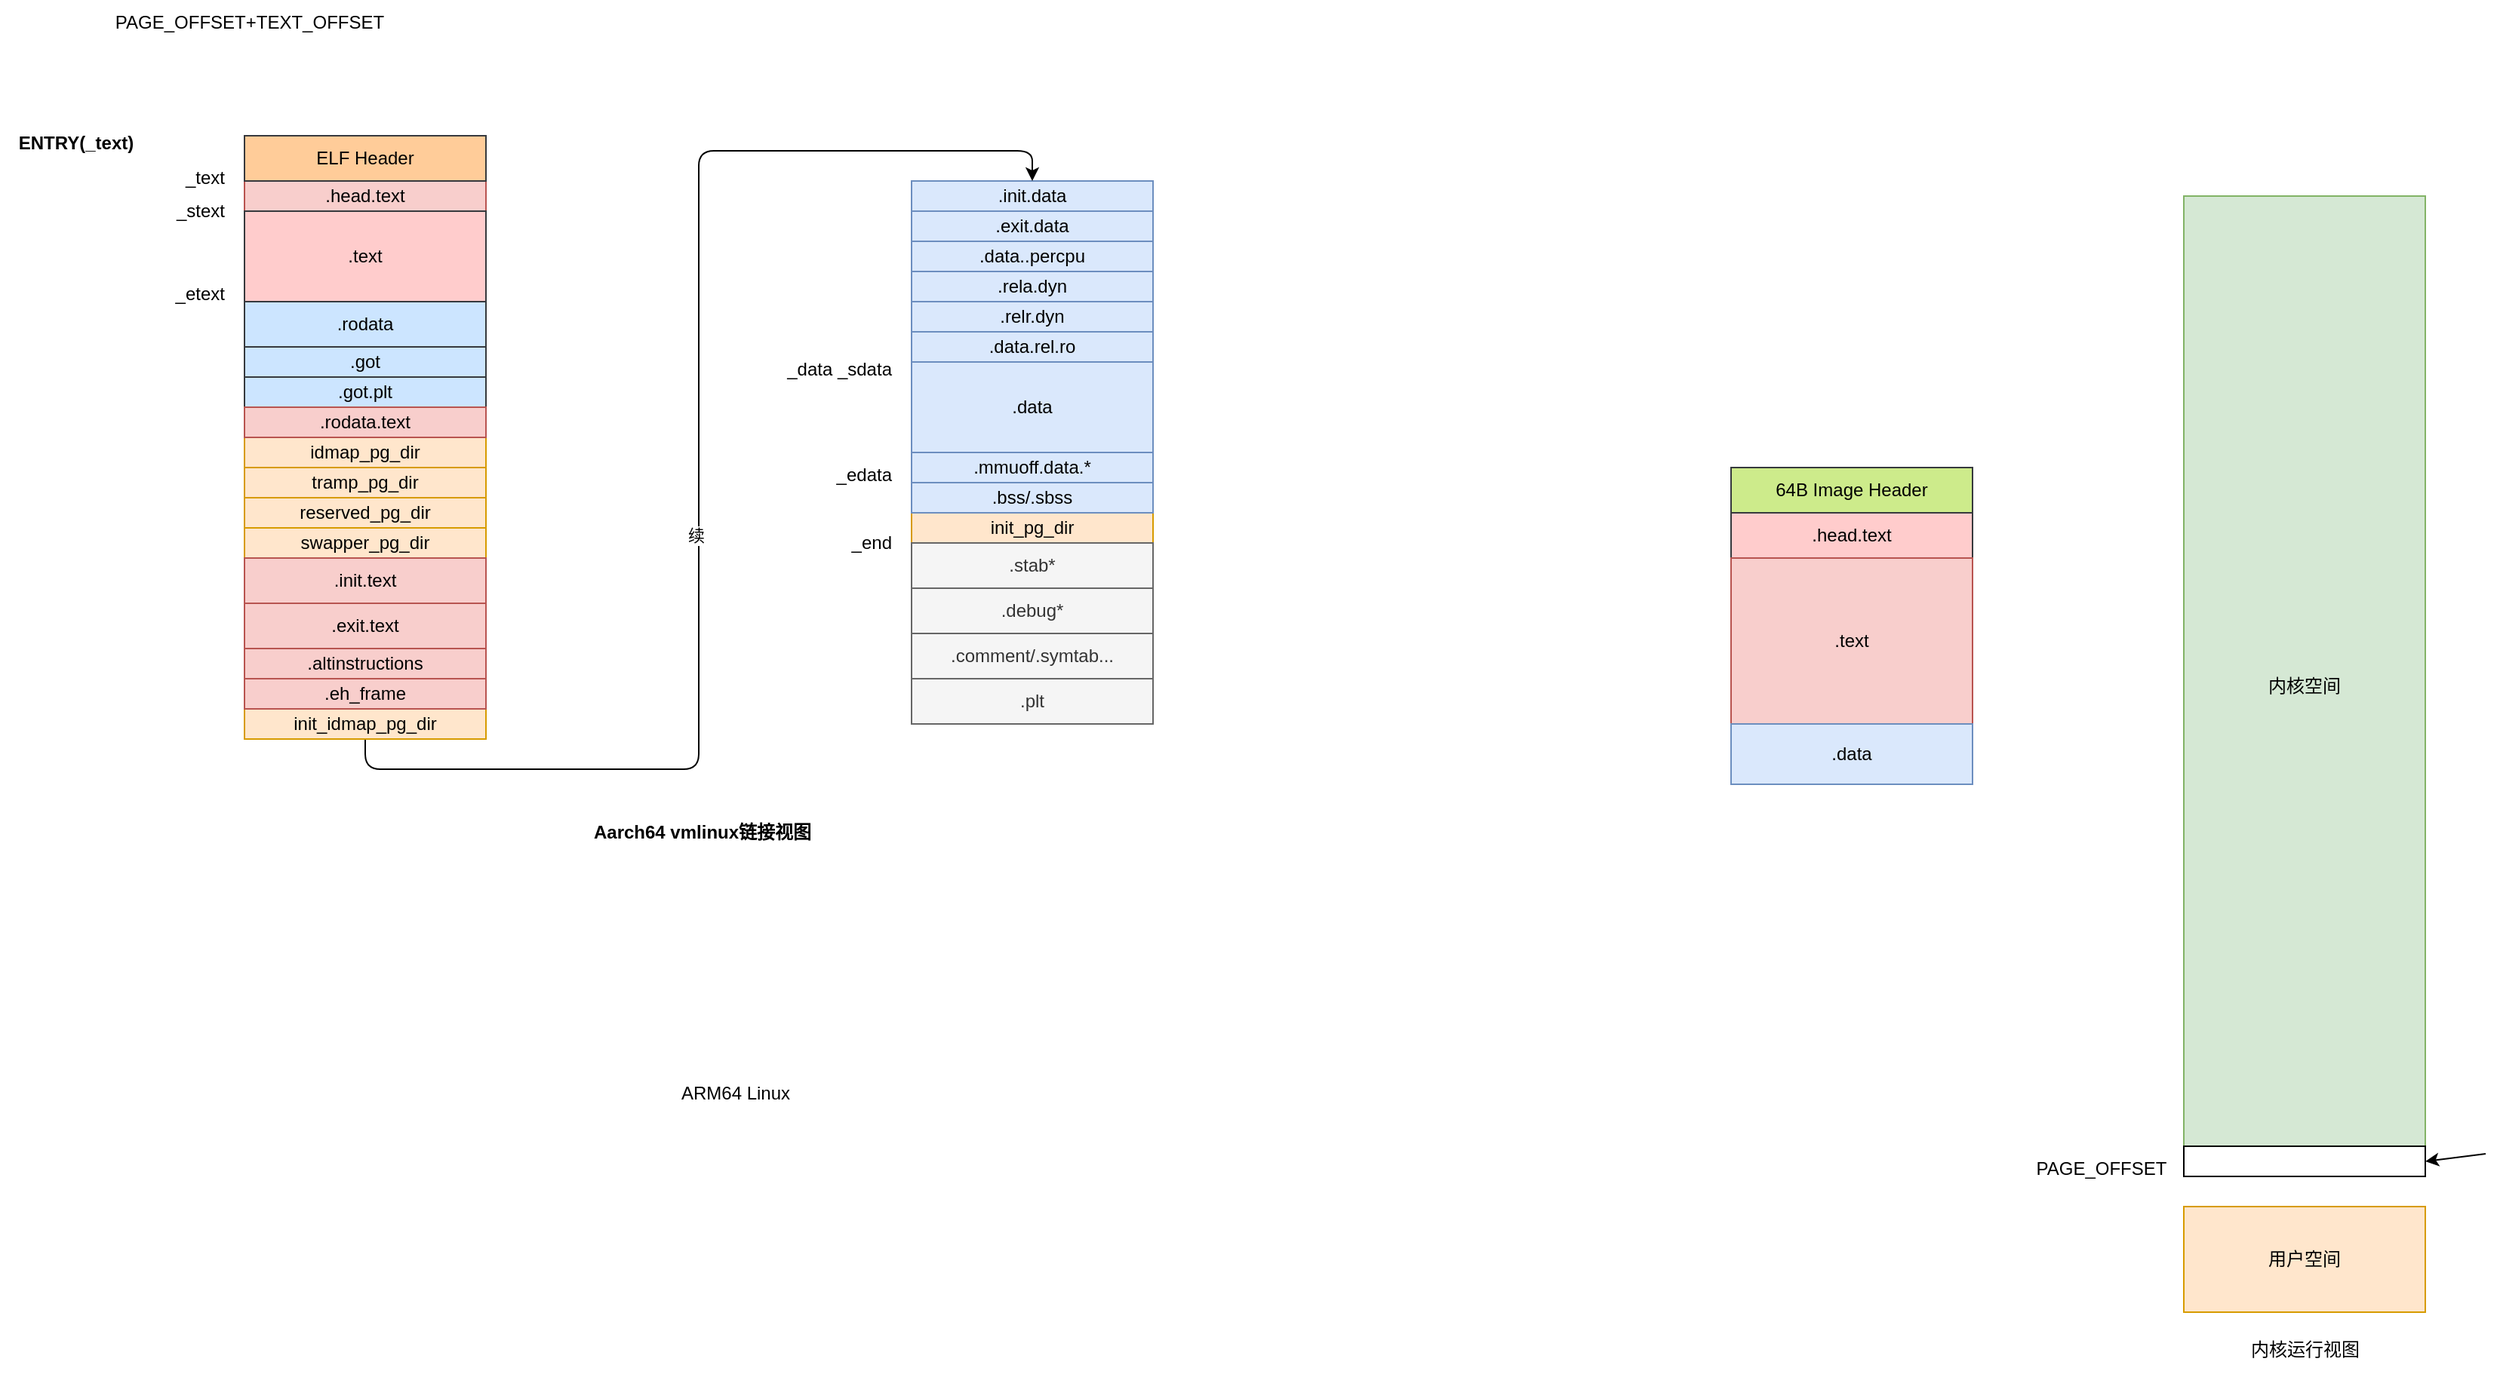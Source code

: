 <mxfile version="28.0.7" pages="3">
  <diagram name="Aarch64镜像" id="63_3qoAnxPwMdt2-b3xb">
    <mxGraphModel dx="786" dy="1151" grid="1" gridSize="10" guides="1" tooltips="1" connect="1" arrows="1" fold="1" page="1" pageScale="1" pageWidth="827" pageHeight="1169" math="0" shadow="0">
      <root>
        <mxCell id="0" />
        <mxCell id="1" parent="0" />
        <mxCell id="o9-UYdJUXJBCd2sNIUaf-5" value=".head.text" style="rounded=0;whiteSpace=wrap;html=1;fillColor=#f8cecc;strokeColor=#b85450;" parent="1" vertex="1">
          <mxGeometry x="185" y="160" width="160" height="20" as="geometry" />
        </mxCell>
        <mxCell id="o9-UYdJUXJBCd2sNIUaf-6" value=".text" style="rounded=0;whiteSpace=wrap;html=1;fillColor=#ffcccc;strokeColor=#36393d;" parent="1" vertex="1">
          <mxGeometry x="185" y="180" width="160" height="60" as="geometry" />
        </mxCell>
        <mxCell id="o9-UYdJUXJBCd2sNIUaf-7" value="_text" style="text;html=1;align=right;verticalAlign=middle;resizable=0;points=[];autosize=1;strokeColor=none;fillColor=none;" parent="1" vertex="1">
          <mxGeometry x="123" y="143" width="50" height="30" as="geometry" />
        </mxCell>
        <mxCell id="o9-UYdJUXJBCd2sNIUaf-8" value="ENTRY(_text)" style="text;html=1;align=center;verticalAlign=middle;resizable=0;points=[];autosize=1;strokeColor=none;fillColor=none;fontStyle=1" parent="1" vertex="1">
          <mxGeometry x="23" y="120" width="100" height="30" as="geometry" />
        </mxCell>
        <mxCell id="o9-UYdJUXJBCd2sNIUaf-9" value="_stext" style="text;html=1;align=right;verticalAlign=middle;resizable=0;points=[];autosize=1;strokeColor=none;fillColor=none;" parent="1" vertex="1">
          <mxGeometry x="113" y="165" width="60" height="30" as="geometry" />
        </mxCell>
        <mxCell id="o9-UYdJUXJBCd2sNIUaf-11" value="_etext" style="text;html=1;align=right;verticalAlign=middle;resizable=0;points=[];autosize=1;strokeColor=none;fillColor=none;" parent="1" vertex="1">
          <mxGeometry x="113" y="220" width="60" height="30" as="geometry" />
        </mxCell>
        <mxCell id="o9-UYdJUXJBCd2sNIUaf-13" value="idmap_pg_dir" style="rounded=0;whiteSpace=wrap;html=1;fillColor=#ffe6cc;strokeColor=#d79b00;" parent="1" vertex="1">
          <mxGeometry x="185" y="330" width="160" height="20" as="geometry" />
        </mxCell>
        <mxCell id="o9-UYdJUXJBCd2sNIUaf-15" value="&lt;span style=&quot;white-space: nowrap;&quot;&gt;reserved_pg_dir&lt;/span&gt;" style="rounded=0;whiteSpace=wrap;html=1;fillColor=#ffe6cc;strokeColor=#d79b00;" parent="1" vertex="1">
          <mxGeometry x="185" y="370" width="160" height="20" as="geometry" />
        </mxCell>
        <mxCell id="o9-UYdJUXJBCd2sNIUaf-16" value="&lt;span style=&quot;white-space: nowrap;&quot;&gt;swapper_pg_dir&lt;/span&gt;" style="rounded=0;whiteSpace=wrap;html=1;fillColor=#ffe6cc;strokeColor=#d79b00;" parent="1" vertex="1">
          <mxGeometry x="185" y="390" width="160" height="20" as="geometry" />
        </mxCell>
        <mxCell id="o9-UYdJUXJBCd2sNIUaf-19" value="ARM64 Linux" style="text;html=1;align=center;verticalAlign=middle;resizable=0;points=[];autosize=1;strokeColor=none;fillColor=none;" parent="1" vertex="1">
          <mxGeometry x="460" y="750" width="100" height="30" as="geometry" />
        </mxCell>
        <mxCell id="o9-UYdJUXJBCd2sNIUaf-20" value=".init.text" style="rounded=0;whiteSpace=wrap;html=1;fillColor=#f8cecc;strokeColor=#b85450;" parent="1" vertex="1">
          <mxGeometry x="185" y="410" width="160" height="30" as="geometry" />
        </mxCell>
        <mxCell id="o9-UYdJUXJBCd2sNIUaf-21" value=".exit.text" style="rounded=0;whiteSpace=wrap;html=1;fillColor=#f8cecc;strokeColor=#b85450;" parent="1" vertex="1">
          <mxGeometry x="185" y="440" width="160" height="30" as="geometry" />
        </mxCell>
        <mxCell id="o9-UYdJUXJBCd2sNIUaf-22" value=".init.data" style="rounded=0;whiteSpace=wrap;html=1;fillColor=#dae8fc;strokeColor=#6c8ebf;" parent="1" vertex="1">
          <mxGeometry x="627" y="160" width="160" height="20" as="geometry" />
        </mxCell>
        <mxCell id="o9-UYdJUXJBCd2sNIUaf-23" value=".exit.data" style="rounded=0;whiteSpace=wrap;html=1;fillColor=#dae8fc;strokeColor=#6c8ebf;" parent="1" vertex="1">
          <mxGeometry x="627" y="180" width="160" height="20" as="geometry" />
        </mxCell>
        <mxCell id="o9-UYdJUXJBCd2sNIUaf-24" value=".data" style="rounded=0;whiteSpace=wrap;html=1;fillColor=#dae8fc;strokeColor=#6c8ebf;" parent="1" vertex="1">
          <mxGeometry x="627" y="280" width="160" height="60" as="geometry" />
        </mxCell>
        <mxCell id="o9-UYdJUXJBCd2sNIUaf-25" value="init_pg_dir" style="rounded=0;whiteSpace=wrap;html=1;fillColor=#ffe6cc;strokeColor=#d79b00;" parent="1" vertex="1">
          <mxGeometry x="627" y="380" width="160" height="20" as="geometry" />
        </mxCell>
        <mxCell id="7qoL6DI69vbA4cAEnser-1" value="内核空间" style="rounded=0;whiteSpace=wrap;html=1;fillColor=#d5e8d4;strokeColor=#82b366;" parent="1" vertex="1">
          <mxGeometry x="1470" y="170" width="160" height="650" as="geometry" />
        </mxCell>
        <mxCell id="7qoL6DI69vbA4cAEnser-2" value="用户空间" style="rounded=0;whiteSpace=wrap;html=1;fillColor=#ffe6cc;strokeColor=#d79b00;" parent="1" vertex="1">
          <mxGeometry x="1470" y="840" width="160" height="70" as="geometry" />
        </mxCell>
        <mxCell id="7qoL6DI69vbA4cAEnser-3" value="PAGE_OFFSET" style="text;html=1;align=center;verticalAlign=middle;resizable=0;points=[];autosize=1;strokeColor=none;fillColor=none;" parent="1" vertex="1">
          <mxGeometry x="1360" y="800" width="110" height="30" as="geometry" />
        </mxCell>
        <mxCell id="7qoL6DI69vbA4cAEnser-6" value="Aarch64 vmlinux链接视图" style="text;html=1;align=center;verticalAlign=middle;resizable=0;points=[];autosize=1;strokeColor=none;fillColor=none;fontStyle=1" parent="1" vertex="1">
          <mxGeometry x="410" y="579" width="155" height="26" as="geometry" />
        </mxCell>
        <mxCell id="7qoL6DI69vbA4cAEnser-7" value="内核运行视图" style="text;html=1;align=center;verticalAlign=middle;resizable=0;points=[];autosize=1;strokeColor=none;fillColor=none;" parent="1" vertex="1">
          <mxGeometry x="1500" y="920" width="100" height="30" as="geometry" />
        </mxCell>
        <mxCell id="7qoL6DI69vbA4cAEnser-8" value="" style="rounded=0;whiteSpace=wrap;html=1;" parent="1" vertex="1">
          <mxGeometry x="1470" y="800" width="160" height="20" as="geometry" />
        </mxCell>
        <mxCell id="7qoL6DI69vbA4cAEnser-9" value="" style="endArrow=classic;html=1;rounded=0;entryX=1;entryY=0.5;entryDx=0;entryDy=0;" parent="1" target="7qoL6DI69vbA4cAEnser-8" edge="1">
          <mxGeometry width="50" height="50" relative="1" as="geometry">
            <mxPoint x="1670" y="805" as="sourcePoint" />
            <mxPoint x="1840" y="790" as="targetPoint" />
          </mxGeometry>
        </mxCell>
        <mxCell id="7qoL6DI69vbA4cAEnser-11" value="PAGE_OFFSET+TEXT_OFFSET" style="text;html=1;align=center;verticalAlign=middle;resizable=0;points=[];autosize=1;strokeColor=none;fillColor=none;" parent="1" vertex="1">
          <mxGeometry x="88" y="40" width="200" height="30" as="geometry" />
        </mxCell>
        <mxCell id="MaGMxvtzdyYCr66LEhoJ-1" value="ELF Header" style="rounded=0;whiteSpace=wrap;html=1;fillColor=#ffcc99;strokeColor=#36393d;" vertex="1" parent="1">
          <mxGeometry x="185" y="130" width="160" height="30" as="geometry" />
        </mxCell>
        <mxCell id="MaGMxvtzdyYCr66LEhoJ-2" value=".stab*" style="rounded=0;whiteSpace=wrap;html=1;fillColor=#f5f5f5;strokeColor=#666666;fontColor=#333333;" vertex="1" parent="1">
          <mxGeometry x="627" y="400" width="160" height="30" as="geometry" />
        </mxCell>
        <mxCell id="MaGMxvtzdyYCr66LEhoJ-3" value="64B Image Header" style="rounded=0;whiteSpace=wrap;html=1;fillColor=#cdeb8b;strokeColor=#36393d;" vertex="1" parent="1">
          <mxGeometry x="1170" y="350" width="160" height="30" as="geometry" />
        </mxCell>
        <mxCell id="MaGMxvtzdyYCr66LEhoJ-4" value=".head.text" style="rounded=0;whiteSpace=wrap;html=1;fillColor=#ffcccc;strokeColor=#36393d;" vertex="1" parent="1">
          <mxGeometry x="1170" y="380" width="160" height="30" as="geometry" />
        </mxCell>
        <mxCell id="MaGMxvtzdyYCr66LEhoJ-5" value=".text" style="rounded=0;whiteSpace=wrap;html=1;fillColor=#f8cecc;strokeColor=#b85450;" vertex="1" parent="1">
          <mxGeometry x="1170" y="410" width="160" height="110" as="geometry" />
        </mxCell>
        <mxCell id="MaGMxvtzdyYCr66LEhoJ-7" value=".data" style="rounded=0;whiteSpace=wrap;html=1;fillColor=#dae8fc;strokeColor=#6c8ebf;" vertex="1" parent="1">
          <mxGeometry x="1170" y="520" width="160" height="40" as="geometry" />
        </mxCell>
        <mxCell id="MaGMxvtzdyYCr66LEhoJ-31" style="edgeStyle=orthogonalEdgeStyle;rounded=1;orthogonalLoop=1;jettySize=auto;html=1;exitX=0.5;exitY=1;exitDx=0;exitDy=0;entryX=0.5;entryY=0;entryDx=0;entryDy=0;curved=0;" edge="1" parent="1" source="MaGMxvtzdyYCr66LEhoJ-8" target="o9-UYdJUXJBCd2sNIUaf-22">
          <mxGeometry relative="1" as="geometry" />
        </mxCell>
        <mxCell id="MaGMxvtzdyYCr66LEhoJ-32" value="续" style="edgeLabel;html=1;align=center;verticalAlign=middle;resizable=0;points=[];" vertex="1" connectable="0" parent="MaGMxvtzdyYCr66LEhoJ-31">
          <mxGeometry x="-0.112" y="2" relative="1" as="geometry">
            <mxPoint as="offset" />
          </mxGeometry>
        </mxCell>
        <mxCell id="MaGMxvtzdyYCr66LEhoJ-8" value="init_idmap_pg_dir" style="rounded=0;whiteSpace=wrap;html=1;fillColor=#ffe6cc;strokeColor=#d79b00;" vertex="1" parent="1">
          <mxGeometry x="185" y="510" width="160" height="20" as="geometry" />
        </mxCell>
        <mxCell id="MaGMxvtzdyYCr66LEhoJ-9" value=".data..percpu" style="rounded=0;whiteSpace=wrap;html=1;fillColor=#dae8fc;strokeColor=#6c8ebf;" vertex="1" parent="1">
          <mxGeometry x="627" y="200" width="160" height="20" as="geometry" />
        </mxCell>
        <mxCell id="MaGMxvtzdyYCr66LEhoJ-10" value=".rela.dyn" style="rounded=0;whiteSpace=wrap;html=1;fillColor=#dae8fc;strokeColor=#6c8ebf;" vertex="1" parent="1">
          <mxGeometry x="627" y="220" width="160" height="20" as="geometry" />
        </mxCell>
        <mxCell id="MaGMxvtzdyYCr66LEhoJ-11" value=".relr.dyn" style="rounded=0;whiteSpace=wrap;html=1;fillColor=#dae8fc;strokeColor=#6c8ebf;" vertex="1" parent="1">
          <mxGeometry x="627" y="240" width="160" height="20" as="geometry" />
        </mxCell>
        <mxCell id="MaGMxvtzdyYCr66LEhoJ-12" value=".debug*" style="rounded=0;whiteSpace=wrap;html=1;fillColor=#f5f5f5;strokeColor=#666666;fontColor=#333333;" vertex="1" parent="1">
          <mxGeometry x="627" y="430" width="160" height="30" as="geometry" />
        </mxCell>
        <mxCell id="MaGMxvtzdyYCr66LEhoJ-13" value=".comment/.symtab..." style="rounded=0;whiteSpace=wrap;html=1;fillColor=#f5f5f5;strokeColor=#666666;fontColor=#333333;" vertex="1" parent="1">
          <mxGeometry x="627" y="460" width="160" height="30" as="geometry" />
        </mxCell>
        <mxCell id="MaGMxvtzdyYCr66LEhoJ-14" value=".plt" style="rounded=0;whiteSpace=wrap;html=1;fillColor=#f5f5f5;strokeColor=#666666;fontColor=#333333;" vertex="1" parent="1">
          <mxGeometry x="627" y="490" width="160" height="30" as="geometry" />
        </mxCell>
        <mxCell id="MaGMxvtzdyYCr66LEhoJ-15" value=".rodata" style="rounded=0;whiteSpace=wrap;html=1;fillColor=#cce5ff;strokeColor=#36393d;" vertex="1" parent="1">
          <mxGeometry x="185" y="240" width="160" height="30" as="geometry" />
        </mxCell>
        <mxCell id="MaGMxvtzdyYCr66LEhoJ-16" value=".got" style="rounded=0;whiteSpace=wrap;html=1;fillColor=#cce5ff;strokeColor=#36393d;" vertex="1" parent="1">
          <mxGeometry x="185" y="270" width="160" height="20" as="geometry" />
        </mxCell>
        <mxCell id="MaGMxvtzdyYCr66LEhoJ-17" value=".got.plt" style="rounded=0;whiteSpace=wrap;html=1;fillColor=#cce5ff;strokeColor=#36393d;" vertex="1" parent="1">
          <mxGeometry x="185" y="290" width="160" height="20" as="geometry" />
        </mxCell>
        <mxCell id="MaGMxvtzdyYCr66LEhoJ-18" value=".rodata.text" style="rounded=0;whiteSpace=wrap;html=1;fillColor=#f8cecc;strokeColor=#b85450;" vertex="1" parent="1">
          <mxGeometry x="185" y="310" width="160" height="20" as="geometry" />
        </mxCell>
        <mxCell id="MaGMxvtzdyYCr66LEhoJ-19" value="tramp_pg_dir" style="rounded=0;whiteSpace=wrap;html=1;fillColor=#ffe6cc;strokeColor=#d79b00;" vertex="1" parent="1">
          <mxGeometry x="185" y="350" width="160" height="20" as="geometry" />
        </mxCell>
        <mxCell id="MaGMxvtzdyYCr66LEhoJ-20" value=".eh_frame" style="rounded=0;whiteSpace=wrap;html=1;fillColor=#f8cecc;strokeColor=#b85450;" vertex="1" parent="1">
          <mxGeometry x="185" y="490" width="160" height="20" as="geometry" />
        </mxCell>
        <mxCell id="MaGMxvtzdyYCr66LEhoJ-21" value="_data _sdata" style="text;html=1;align=right;verticalAlign=middle;resizable=0;points=[];autosize=1;strokeColor=none;fillColor=none;" vertex="1" parent="1">
          <mxGeometry x="525" y="270" width="90" height="30" as="geometry" />
        </mxCell>
        <mxCell id="MaGMxvtzdyYCr66LEhoJ-23" value=".data.rel.ro" style="rounded=0;whiteSpace=wrap;html=1;fillColor=#dae8fc;strokeColor=#6c8ebf;" vertex="1" parent="1">
          <mxGeometry x="627" y="260" width="160" height="20" as="geometry" />
        </mxCell>
        <mxCell id="MaGMxvtzdyYCr66LEhoJ-24" value=".mmuoff.data.*" style="rounded=0;whiteSpace=wrap;html=1;fillColor=#dae8fc;strokeColor=#6c8ebf;" vertex="1" parent="1">
          <mxGeometry x="627" y="340" width="160" height="20" as="geometry" />
        </mxCell>
        <mxCell id="MaGMxvtzdyYCr66LEhoJ-25" value=".bss/.sbss" style="rounded=0;whiteSpace=wrap;html=1;fillColor=#dae8fc;strokeColor=#6c8ebf;" vertex="1" parent="1">
          <mxGeometry x="627" y="360" width="160" height="20" as="geometry" />
        </mxCell>
        <mxCell id="MaGMxvtzdyYCr66LEhoJ-26" value="_end" style="text;html=1;align=right;verticalAlign=middle;resizable=0;points=[];autosize=1;strokeColor=none;fillColor=none;" vertex="1" parent="1">
          <mxGeometry x="565" y="385" width="50" height="30" as="geometry" />
        </mxCell>
        <mxCell id="MaGMxvtzdyYCr66LEhoJ-27" value="_edata" style="text;html=1;align=right;verticalAlign=middle;resizable=0;points=[];autosize=1;strokeColor=none;fillColor=none;" vertex="1" parent="1">
          <mxGeometry x="555" y="340" width="60" height="30" as="geometry" />
        </mxCell>
        <mxCell id="MaGMxvtzdyYCr66LEhoJ-30" value=".altinstructions" style="rounded=0;whiteSpace=wrap;html=1;fillColor=#f8cecc;strokeColor=#b85450;" vertex="1" parent="1">
          <mxGeometry x="185" y="470" width="160" height="20" as="geometry" />
        </mxCell>
      </root>
    </mxGraphModel>
  </diagram>
  <diagram id="E38hLb47qdNvOmSOidoN" name="第 2 页">
    <mxGraphModel dx="1245" dy="1151" grid="0" gridSize="10" guides="1" tooltips="1" connect="1" arrows="1" fold="1" page="1" pageScale="1" pageWidth="827" pageHeight="1169" background="none" math="0" shadow="0">
      <root>
        <mxCell id="0" />
        <mxCell id="1" parent="0" />
        <mxCell id="BQGxKB7nTDEFRBFk2Emi-3" style="edgeStyle=orthogonalEdgeStyle;rounded=0;orthogonalLoop=1;jettySize=auto;html=1;entryX=0;entryY=0.5;entryDx=0;entryDy=0;arcSize=5;" parent="1" source="BQGxKB7nTDEFRBFk2Emi-1" target="BQGxKB7nTDEFRBFk2Emi-2" edge="1">
          <mxGeometry relative="1" as="geometry" />
        </mxCell>
        <mxCell id="BQGxKB7nTDEFRBFk2Emi-1" value="vmlinux" style="rounded=1;whiteSpace=wrap;html=1;arcSize=5;" parent="1" vertex="1">
          <mxGeometry x="89" y="55" width="120" height="210" as="geometry" />
        </mxCell>
        <mxCell id="BQGxKB7nTDEFRBFk2Emi-7" style="edgeStyle=orthogonalEdgeStyle;rounded=0;orthogonalLoop=1;jettySize=auto;html=1;exitX=1;exitY=0.5;exitDx=0;exitDy=0;entryX=0;entryY=0.5;entryDx=0;entryDy=0;" parent="1" source="BQGxKB7nTDEFRBFk2Emi-2" target="BQGxKB7nTDEFRBFk2Emi-6" edge="1">
          <mxGeometry relative="1" as="geometry" />
        </mxCell>
        <mxCell id="BQGxKB7nTDEFRBFk2Emi-2" value="Image" style="rounded=1;whiteSpace=wrap;html=1;arcSize=5;" parent="1" vertex="1">
          <mxGeometry x="299" y="55" width="120" height="210" as="geometry" />
        </mxCell>
        <mxCell id="BQGxKB7nTDEFRBFk2Emi-4" value="未压缩的内核镜像" style="text;html=1;align=center;verticalAlign=middle;resizable=0;points=[];autosize=1;strokeColor=none;fillColor=none;" parent="1" vertex="1">
          <mxGeometry x="299" y="275" width="120" height="30" as="geometry" />
        </mxCell>
        <mxCell id="BQGxKB7nTDEFRBFk2Emi-5" value="Image Header" style="rounded=1;whiteSpace=wrap;html=1;arcSize=5;" parent="1" vertex="1">
          <mxGeometry x="299" y="55" width="120" height="40" as="geometry" />
        </mxCell>
        <mxCell id="BQGxKB7nTDEFRBFk2Emi-6" value="vmlinuz（bzImage/zImage）" style="rounded=1;whiteSpace=wrap;html=1;arcSize=5;" parent="1" vertex="1">
          <mxGeometry x="556" y="57" width="120" height="210" as="geometry" />
        </mxCell>
        <mxCell id="BQGxKB7nTDEFRBFk2Emi-8" value="压缩后的内核镜像" style="text;html=1;align=center;verticalAlign=middle;resizable=0;points=[];autosize=1;strokeColor=none;fillColor=none;" parent="1" vertex="1">
          <mxGeometry x="556" y="275" width="120" height="30" as="geometry" />
        </mxCell>
        <mxCell id="BQGxKB7nTDEFRBFk2Emi-9" value="原始ELF格式可执行文件" style="text;html=1;align=center;verticalAlign=middle;resizable=0;points=[];autosize=1;strokeColor=none;fillColor=none;" parent="1" vertex="1">
          <mxGeometry x="79" y="273" width="150" height="30" as="geometry" />
        </mxCell>
        <mxCell id="BQGxKB7nTDEFRBFk2Emi-10" value="objcopy" style="edgeStyle=orthogonalEdgeStyle;rounded=0;orthogonalLoop=1;jettySize=auto;html=1;entryX=0;entryY=0.5;entryDx=0;entryDy=0;arcSize=5;" parent="1" source="BQGxKB7nTDEFRBFk2Emi-11" target="BQGxKB7nTDEFRBFk2Emi-13" edge="1">
          <mxGeometry relative="1" as="geometry" />
        </mxCell>
        <mxCell id="BQGxKB7nTDEFRBFk2Emi-11" value="vmlinux" style="rounded=1;whiteSpace=wrap;html=1;arcSize=5;fillColor=#dae8fc;strokeColor=#6c8ebf;" parent="1" vertex="1">
          <mxGeometry x="160" y="718" width="120" height="52" as="geometry" />
        </mxCell>
        <mxCell id="BQGxKB7nTDEFRBFk2Emi-12" style="edgeStyle=orthogonalEdgeStyle;rounded=0;orthogonalLoop=1;jettySize=auto;html=1;exitX=1;exitY=0.5;exitDx=0;exitDy=0;entryX=0;entryY=0.5;entryDx=0;entryDy=0;" parent="1" source="BQGxKB7nTDEFRBFk2Emi-13" target="BQGxKB7nTDEFRBFk2Emi-16" edge="1">
          <mxGeometry relative="1" as="geometry" />
        </mxCell>
        <mxCell id="nNXhMokhpBfABgjti7Lr-32" value="objcopy+压缩" style="edgeLabel;html=1;align=center;verticalAlign=middle;resizable=0;points=[];" vertex="1" connectable="0" parent="BQGxKB7nTDEFRBFk2Emi-12">
          <mxGeometry x="-0.204" relative="1" as="geometry">
            <mxPoint x="11" as="offset" />
          </mxGeometry>
        </mxCell>
        <mxCell id="BQGxKB7nTDEFRBFk2Emi-13" value="Image" style="rounded=1;whiteSpace=wrap;html=1;arcSize=5;fillColor=#d5e8d4;strokeColor=#82b366;" parent="1" vertex="1">
          <mxGeometry x="370" y="719" width="120" height="51" as="geometry" />
        </mxCell>
        <mxCell id="BQGxKB7nTDEFRBFk2Emi-14" value="裸二进制格式" style="text;html=1;align=center;verticalAlign=middle;resizable=0;points=[];autosize=1;strokeColor=none;fillColor=none;" parent="1" vertex="1">
          <mxGeometry x="385" y="782" width="90" height="26" as="geometry" />
        </mxCell>
        <mxCell id="BQGxKB7nTDEFRBFk2Emi-16" value="vmlinuz（bzImage/zImage）" style="rounded=1;whiteSpace=wrap;html=1;arcSize=5;fillColor=#ffe6cc;strokeColor=#d79b00;" parent="1" vertex="1">
          <mxGeometry x="610" y="718" width="120" height="52" as="geometry" />
        </mxCell>
        <mxCell id="BQGxKB7nTDEFRBFk2Emi-17" value="压缩后的内核镜像" style="text;html=1;align=center;verticalAlign=middle;resizable=0;points=[];autosize=1;strokeColor=none;fillColor=none;" parent="1" vertex="1">
          <mxGeometry x="610" y="778" width="120" height="30" as="geometry" />
        </mxCell>
        <mxCell id="BQGxKB7nTDEFRBFk2Emi-18" value="原始ELF格式可执行文件" style="text;html=1;align=center;verticalAlign=middle;resizable=0;points=[];autosize=1;strokeColor=none;fillColor=none;" parent="1" vertex="1">
          <mxGeometry x="150" y="778" width="150" height="30" as="geometry" />
        </mxCell>
        <mxCell id="nNXhMokhpBfABgjti7Lr-24" style="edgeStyle=orthogonalEdgeStyle;rounded=1;orthogonalLoop=1;jettySize=auto;html=1;curved=0;" edge="1" parent="1" source="nNXhMokhpBfABgjti7Lr-20" target="BQGxKB7nTDEFRBFk2Emi-13">
          <mxGeometry relative="1" as="geometry" />
        </mxCell>
        <mxCell id="nNXhMokhpBfABgjti7Lr-26" value="make Image" style="edgeLabel;html=1;align=center;verticalAlign=middle;resizable=0;points=[];" vertex="1" connectable="0" parent="nNXhMokhpBfABgjti7Lr-24">
          <mxGeometry x="0.688" relative="1" as="geometry">
            <mxPoint y="4" as="offset" />
          </mxGeometry>
        </mxCell>
        <mxCell id="nNXhMokhpBfABgjti7Lr-25" style="edgeStyle=orthogonalEdgeStyle;rounded=1;orthogonalLoop=1;jettySize=auto;html=1;entryX=0.5;entryY=0;entryDx=0;entryDy=0;curved=0;" edge="1" parent="1" source="nNXhMokhpBfABgjti7Lr-20" target="BQGxKB7nTDEFRBFk2Emi-16">
          <mxGeometry relative="1" as="geometry" />
        </mxCell>
        <mxCell id="nNXhMokhpBfABgjti7Lr-27" value="make bzImage&lt;div&gt;....&lt;/div&gt;" style="edgeLabel;html=1;align=center;verticalAlign=middle;resizable=0;points=[];" vertex="1" connectable="0" parent="nNXhMokhpBfABgjti7Lr-25">
          <mxGeometry x="0.793" y="-1" relative="1" as="geometry">
            <mxPoint x="1" y="16" as="offset" />
          </mxGeometry>
        </mxCell>
        <mxCell id="nNXhMokhpBfABgjti7Lr-33" style="edgeStyle=orthogonalEdgeStyle;rounded=1;orthogonalLoop=1;jettySize=auto;html=1;entryX=0;entryY=0.5;entryDx=0;entryDy=0;exitX=0.5;exitY=0.967;exitDx=0;exitDy=0;exitPerimeter=0;curved=0;" edge="1" parent="1" source="nNXhMokhpBfABgjti7Lr-20" target="BQGxKB7nTDEFRBFk2Emi-11">
          <mxGeometry relative="1" as="geometry" />
        </mxCell>
        <mxCell id="nNXhMokhpBfABgjti7Lr-34" value="make" style="edgeLabel;html=1;align=center;verticalAlign=middle;resizable=0;points=[];" vertex="1" connectable="0" parent="nNXhMokhpBfABgjti7Lr-33">
          <mxGeometry x="-0.524" relative="1" as="geometry">
            <mxPoint as="offset" />
          </mxGeometry>
        </mxCell>
        <mxCell id="nNXhMokhpBfABgjti7Lr-20" value="Linux内核源代码" style="text;html=1;align=center;verticalAlign=middle;resizable=0;points=[];autosize=1;strokeColor=none;fillColor=none;fontStyle=1;" vertex="1" parent="1">
          <mxGeometry x="41" y="615" width="110" height="30" as="geometry" />
        </mxCell>
      </root>
    </mxGraphModel>
  </diagram>
  <diagram id="sfC6oNcP7rpE1nMZM_we" name="第 3 页">
    <mxGraphModel dx="2334" dy="1151" grid="0" gridSize="10" guides="1" tooltips="1" connect="1" arrows="1" fold="1" page="1" pageScale="1" pageWidth="827" pageHeight="1169" math="0" shadow="0">
      <root>
        <mxCell id="0" />
        <mxCell id="1" parent="0" />
        <mxCell id="4JPxv0iZ1SHB-yEqh3QH-9" style="edgeStyle=orthogonalEdgeStyle;shape=connector;curved=1;rounded=0;orthogonalLoop=1;jettySize=auto;html=1;exitX=0.5;exitY=1;exitDx=0;exitDy=0;entryX=0.5;entryY=0;entryDx=0;entryDy=0;strokeColor=default;align=center;verticalAlign=middle;fontFamily=Helvetica;fontSize=11;fontColor=default;labelBackgroundColor=default;endArrow=classic;" edge="1" parent="1" source="4JPxv0iZ1SHB-yEqh3QH-4" target="4JPxv0iZ1SHB-yEqh3QH-6">
          <mxGeometry relative="1" as="geometry" />
        </mxCell>
        <mxCell id="4JPxv0iZ1SHB-yEqh3QH-4" value="preserved_boot_args" style="rounded=1;whiteSpace=wrap;html=1;fillColor=#eeeeee;strokeColor=#36393d;" vertex="1" parent="1">
          <mxGeometry x="320" y="257" width="150" height="40" as="geometry" />
        </mxCell>
        <mxCell id="4JPxv0iZ1SHB-yEqh3QH-11" style="edgeStyle=orthogonalEdgeStyle;shape=connector;curved=1;rounded=0;orthogonalLoop=1;jettySize=auto;html=1;exitX=0.5;exitY=1;exitDx=0;exitDy=0;entryX=0.5;entryY=0;entryDx=0;entryDy=0;strokeColor=#36393d;align=center;verticalAlign=middle;fontFamily=Helvetica;fontSize=11;fontColor=default;labelBackgroundColor=default;endArrow=classic;fillColor=#eeeeee;" edge="1" parent="1" source="4JPxv0iZ1SHB-yEqh3QH-6" target="4JPxv0iZ1SHB-yEqh3QH-10">
          <mxGeometry relative="1" as="geometry" />
        </mxCell>
        <mxCell id="4JPxv0iZ1SHB-yEqh3QH-6" value="init_kernel_el" style="rounded=1;whiteSpace=wrap;html=1;fillColor=#eeeeee;strokeColor=#36393d;" vertex="1" parent="1">
          <mxGeometry x="320" y="327" width="150" height="40" as="geometry" />
        </mxCell>
        <mxCell id="4JPxv0iZ1SHB-yEqh3QH-13" style="edgeStyle=orthogonalEdgeStyle;shape=connector;curved=1;rounded=0;orthogonalLoop=1;jettySize=auto;html=1;exitX=0.5;exitY=1;exitDx=0;exitDy=0;entryX=0.5;entryY=0;entryDx=0;entryDy=0;strokeColor=#36393d;align=center;verticalAlign=middle;fontFamily=Helvetica;fontSize=11;fontColor=default;labelBackgroundColor=default;endArrow=classic;fillColor=#eeeeee;" edge="1" parent="1" source="4JPxv0iZ1SHB-yEqh3QH-10" target="4JPxv0iZ1SHB-yEqh3QH-12">
          <mxGeometry relative="1" as="geometry" />
        </mxCell>
        <mxCell id="4JPxv0iZ1SHB-yEqh3QH-10" value="__create_page_tables&lt;div&gt;创建恒等映射&lt;/div&gt;" style="rounded=1;whiteSpace=wrap;html=1;fillColor=#eeeeee;strokeColor=#36393d;" vertex="1" parent="1">
          <mxGeometry x="320" y="397" width="150" height="40" as="geometry" />
        </mxCell>
        <mxCell id="4JPxv0iZ1SHB-yEqh3QH-16" style="edgeStyle=orthogonalEdgeStyle;shape=connector;curved=0;rounded=1;orthogonalLoop=1;jettySize=auto;html=1;entryX=0;entryY=0.5;entryDx=0;entryDy=0;strokeColor=default;align=center;verticalAlign=middle;fontFamily=Helvetica;fontSize=11;fontColor=default;labelBackgroundColor=default;endArrow=classic;exitX=0.5;exitY=1;exitDx=0;exitDy=0;" edge="1" parent="1" source="4JPxv0iZ1SHB-yEqh3QH-12" target="4JPxv0iZ1SHB-yEqh3QH-14">
          <mxGeometry relative="1" as="geometry" />
        </mxCell>
        <mxCell id="4JPxv0iZ1SHB-yEqh3QH-12" value="__cpu_setup" style="rounded=1;whiteSpace=wrap;html=1;fillColor=#eeeeee;strokeColor=#36393d;" vertex="1" parent="1">
          <mxGeometry x="320" y="467" width="150" height="40" as="geometry" />
        </mxCell>
        <mxCell id="4JPxv0iZ1SHB-yEqh3QH-19" style="edgeStyle=orthogonalEdgeStyle;shape=connector;curved=1;rounded=0;orthogonalLoop=1;jettySize=auto;html=1;exitX=0.5;exitY=1;exitDx=0;exitDy=0;entryX=0.5;entryY=0;entryDx=0;entryDy=0;strokeColor=default;align=center;verticalAlign=middle;fontFamily=Helvetica;fontSize=11;fontColor=default;labelBackgroundColor=default;endArrow=classic;" edge="1" parent="1" source="4JPxv0iZ1SHB-yEqh3QH-14" target="4JPxv0iZ1SHB-yEqh3QH-17">
          <mxGeometry relative="1" as="geometry" />
        </mxCell>
        <mxCell id="4JPxv0iZ1SHB-yEqh3QH-14" value="__primary_switch" style="rounded=1;whiteSpace=wrap;html=1;fillColor=#cce5ff;strokeColor=#36393d;" vertex="1" parent="1">
          <mxGeometry x="605" y="187" width="150" height="40" as="geometry" />
        </mxCell>
        <mxCell id="4JPxv0iZ1SHB-yEqh3QH-20" style="edgeStyle=orthogonalEdgeStyle;shape=connector;curved=1;rounded=0;orthogonalLoop=1;jettySize=auto;html=1;exitX=0.5;exitY=1;exitDx=0;exitDy=0;entryX=0.5;entryY=0;entryDx=0;entryDy=0;strokeColor=#36393d;align=center;verticalAlign=middle;fontFamily=Helvetica;fontSize=11;fontColor=default;labelBackgroundColor=default;endArrow=classic;fillColor=#eeeeee;" edge="1" parent="1" source="4JPxv0iZ1SHB-yEqh3QH-17" target="4JPxv0iZ1SHB-yEqh3QH-18">
          <mxGeometry relative="1" as="geometry" />
        </mxCell>
        <mxCell id="4JPxv0iZ1SHB-yEqh3QH-17" value="__enable_mmu" style="rounded=1;whiteSpace=wrap;html=1;fillColor=#eeeeee;strokeColor=#36393d;" vertex="1" parent="1">
          <mxGeometry x="605" y="257" width="150" height="40" as="geometry" />
        </mxCell>
        <mxCell id="4JPxv0iZ1SHB-yEqh3QH-23" style="edgeStyle=orthogonalEdgeStyle;shape=connector;curved=1;rounded=0;orthogonalLoop=1;jettySize=auto;html=1;exitX=0.5;exitY=1;exitDx=0;exitDy=0;entryX=0.5;entryY=0;entryDx=0;entryDy=0;strokeColor=#36393d;align=center;verticalAlign=middle;fontFamily=Helvetica;fontSize=11;fontColor=default;labelBackgroundColor=default;endArrow=classic;fillColor=#eeeeee;" edge="1" parent="1" source="4JPxv0iZ1SHB-yEqh3QH-18" target="4JPxv0iZ1SHB-yEqh3QH-21">
          <mxGeometry relative="1" as="geometry" />
        </mxCell>
        <mxCell id="4JPxv0iZ1SHB-yEqh3QH-18" value="create_kernel_mapping&lt;div&gt;创建内核镜像页表映射&lt;/div&gt;" style="rounded=1;whiteSpace=wrap;html=1;fillColor=#eeeeee;strokeColor=#36393d;" vertex="1" parent="1">
          <mxGeometry x="605" y="327" width="150" height="40" as="geometry" />
        </mxCell>
        <mxCell id="4JPxv0iZ1SHB-yEqh3QH-46" style="edgeStyle=orthogonalEdgeStyle;shape=connector;curved=0;rounded=1;orthogonalLoop=1;jettySize=auto;html=1;exitX=0.5;exitY=1;exitDx=0;exitDy=0;entryX=0.5;entryY=0;entryDx=0;entryDy=0;strokeColor=#36393d;align=center;verticalAlign=middle;fontFamily=Helvetica;fontSize=11;fontColor=default;labelBackgroundColor=default;endArrow=classic;fillColor=#eeeeee;" edge="1" parent="1" source="4JPxv0iZ1SHB-yEqh3QH-21" target="4JPxv0iZ1SHB-yEqh3QH-22">
          <mxGeometry relative="1" as="geometry" />
        </mxCell>
        <mxCell id="4JPxv0iZ1SHB-yEqh3QH-21" value="__relocate-kernel&lt;div&gt;若配置KASLR，需要重定位内核&lt;/div&gt;" style="rounded=1;whiteSpace=wrap;html=1;fillColor=#eeeeee;strokeColor=#36393d;" vertex="1" parent="1">
          <mxGeometry x="590" y="396.5" width="180" height="40" as="geometry" />
        </mxCell>
        <mxCell id="4JPxv0iZ1SHB-yEqh3QH-47" style="edgeStyle=orthogonalEdgeStyle;shape=connector;curved=0;rounded=1;orthogonalLoop=1;jettySize=auto;html=1;exitX=0.5;exitY=1;exitDx=0;exitDy=0;entryX=0;entryY=0.5;entryDx=0;entryDy=0;strokeColor=default;align=center;verticalAlign=middle;fontFamily=Helvetica;fontSize=11;fontColor=default;labelBackgroundColor=default;endArrow=classic;" edge="1" parent="1" source="4JPxv0iZ1SHB-yEqh3QH-22" target="4JPxv0iZ1SHB-yEqh3QH-25">
          <mxGeometry relative="1" as="geometry" />
        </mxCell>
        <mxCell id="4JPxv0iZ1SHB-yEqh3QH-48" value="正式切换C代码执行" style="edgeLabel;html=1;align=center;verticalAlign=middle;resizable=0;points=[];fontFamily=Helvetica;fontSize=11;fontColor=default;labelBackgroundColor=default;" vertex="1" connectable="0" parent="4JPxv0iZ1SHB-yEqh3QH-47">
          <mxGeometry x="0.321" y="-2" relative="1" as="geometry">
            <mxPoint as="offset" />
          </mxGeometry>
        </mxCell>
        <mxCell id="4JPxv0iZ1SHB-yEqh3QH-22" value="__primary_switched&lt;div&gt;从该函数开始切换到内核地址空间的虚拟地址执行&lt;/div&gt;" style="rounded=1;whiteSpace=wrap;html=1;fillColor=#eeeeee;strokeColor=#36393d;" vertex="1" parent="1">
          <mxGeometry x="580" y="462" width="200" height="60" as="geometry" />
        </mxCell>
        <mxCell id="4JPxv0iZ1SHB-yEqh3QH-25" value="start_kernel" style="rounded=1;whiteSpace=wrap;html=1;fillColor=#ffcc99;strokeColor=#36393d;" vertex="1" parent="1">
          <mxGeometry x="912" y="297" width="150" height="40" as="geometry" />
        </mxCell>
        <mxCell id="4JPxv0iZ1SHB-yEqh3QH-37" style="edgeStyle=orthogonalEdgeStyle;shape=connector;curved=0;rounded=1;orthogonalLoop=1;jettySize=auto;html=1;exitX=0.5;exitY=1;exitDx=0;exitDy=0;entryX=0.5;entryY=0;entryDx=0;entryDy=0;strokeColor=default;align=center;verticalAlign=middle;fontFamily=Helvetica;fontSize=11;fontColor=default;labelBackgroundColor=default;endArrow=classic;" edge="1" parent="1" source="4JPxv0iZ1SHB-yEqh3QH-36" target="4JPxv0iZ1SHB-yEqh3QH-4">
          <mxGeometry relative="1" as="geometry" />
        </mxCell>
        <mxCell id="4JPxv0iZ1SHB-yEqh3QH-36" value="primary_entry" style="rounded=1;whiteSpace=wrap;html=1;fillColor=#cce5ff;strokeColor=#36393d;" vertex="1" parent="1">
          <mxGeometry x="320" y="187" width="150" height="40" as="geometry" />
        </mxCell>
        <mxCell id="4JPxv0iZ1SHB-yEqh3QH-40" value="Linux内核入口" style="text;html=1;align=center;verticalAlign=middle;resizable=0;points=[];autosize=1;strokeColor=none;fillColor=none;fontFamily=Helvetica;fontSize=11;fontColor=default;labelBackgroundColor=default;fontStyle=1" vertex="1" parent="1">
          <mxGeometry x="86" y="240" width="88" height="25" as="geometry" />
        </mxCell>
        <mxCell id="4JPxv0iZ1SHB-yEqh3QH-41" value="&lt;div style=&quot;text-align: left;&quot;&gt;__HEAD&lt;/div&gt;&lt;div style=&quot;text-align: left;&quot;&gt;&lt;span style=&quot;white-space: pre;&quot; class=&quot;Apple-tab-span&quot;&gt;&#x9;&lt;/span&gt;efi_signature_nop&lt;/div&gt;&lt;div style=&quot;text-align: left;&quot;&gt;&lt;span style=&quot;white-space: pre;&quot; class=&quot;Apple-tab-span&quot;&gt;&#x9;&lt;/span&gt;b&lt;span style=&quot;white-space: pre;&quot; class=&quot;Apple-tab-span&quot;&gt;&#x9;&lt;/span&gt;primary_entry&lt;/div&gt;&lt;div style=&quot;text-align: left;&quot;&gt;&lt;span style=&quot;white-space: pre;&quot; class=&quot;Apple-tab-span&quot;&gt;&#x9;&lt;/span&gt;.quad&lt;span style=&quot;white-space: pre;&quot; class=&quot;Apple-tab-span&quot;&gt;&#x9;&lt;/span&gt;0&lt;/div&gt;&lt;div style=&quot;text-align: left;&quot;&gt;&lt;span style=&quot;white-space: pre;&quot; class=&quot;Apple-tab-span&quot;&gt;&#x9;&lt;/span&gt;le64sym&lt;span style=&quot;white-space: pre;&quot; class=&quot;Apple-tab-span&quot;&gt;&#x9;&lt;/span&gt;_kernel_size_le&lt;/div&gt;&lt;div style=&quot;text-align: left;&quot;&gt;&lt;span style=&quot;white-space: pre;&quot; class=&quot;Apple-tab-span&quot;&gt;&#x9;&lt;/span&gt;le64sym&lt;span style=&quot;white-space: pre;&quot; class=&quot;Apple-tab-span&quot;&gt;&#x9;&lt;/span&gt;_kernel_flags_le&lt;/div&gt;&lt;div style=&quot;text-align: left;&quot;&gt;&lt;span style=&quot;white-space: pre;&quot; class=&quot;Apple-tab-span&quot;&gt;&#x9;&lt;/span&gt;.quad&lt;span style=&quot;white-space: pre;&quot; class=&quot;Apple-tab-span&quot;&gt;&#x9;&lt;/span&gt;0&lt;/div&gt;&lt;div style=&quot;text-align: left;&quot;&gt;&lt;span style=&quot;white-space: pre;&quot; class=&quot;Apple-tab-span&quot;&gt;&#x9;&lt;/span&gt;.quad&lt;span style=&quot;white-space: pre;&quot; class=&quot;Apple-tab-span&quot;&gt;&#x9;&lt;/span&gt;0&lt;/div&gt;&lt;div style=&quot;text-align: left;&quot;&gt;&lt;span style=&quot;white-space: pre;&quot; class=&quot;Apple-tab-span&quot;&gt;&#x9;&lt;/span&gt;.quad&lt;span style=&quot;white-space: pre;&quot; class=&quot;Apple-tab-span&quot;&gt;&#x9;&lt;/span&gt;0&lt;/div&gt;&lt;div style=&quot;text-align: left;&quot;&gt;&lt;span style=&quot;white-space: pre;&quot; class=&quot;Apple-tab-span&quot;&gt;&#x9;&lt;/span&gt;.ascii&lt;span style=&quot;white-space: pre;&quot; class=&quot;Apple-tab-span&quot;&gt;&#x9;&lt;/span&gt;ARM64_IMAGE_MAGIC&lt;span style=&quot;white-space: pre;&quot; class=&quot;Apple-tab-span&quot;&gt;&#x9;&lt;/span&gt;&lt;/div&gt;&lt;div style=&quot;text-align: left;&quot;&gt;&lt;span style=&quot;white-space: pre;&quot; class=&quot;Apple-tab-span&quot;&gt;&#x9;&lt;/span&gt;.long&lt;span style=&quot;white-space: pre;&quot; class=&quot;Apple-tab-span&quot;&gt;&#x9;&lt;/span&gt;.Lpe_header_offset&lt;/div&gt;" style="text;html=1;align=center;verticalAlign=middle;resizable=0;points=[];autosize=1;strokeColor=none;fillColor=none;fontFamily=Helvetica;fontSize=11;fontColor=default;labelBackgroundColor=default;" vertex="1" parent="1">
          <mxGeometry x="-250" y="653" width="220" height="160" as="geometry" />
        </mxCell>
        <mxCell id="4JPxv0iZ1SHB-yEqh3QH-44" style="edgeStyle=orthogonalEdgeStyle;shape=connector;curved=0;rounded=1;orthogonalLoop=1;jettySize=auto;html=1;entryX=0;entryY=0.5;entryDx=0;entryDy=0;strokeColor=default;align=center;verticalAlign=middle;fontFamily=Helvetica;fontSize=11;fontColor=default;labelBackgroundColor=default;endArrow=classic;exitX=1;exitY=0.25;exitDx=0;exitDy=0;" edge="1" parent="1" source="4JPxv0iZ1SHB-yEqh3QH-42" target="4JPxv0iZ1SHB-yEqh3QH-36">
          <mxGeometry relative="1" as="geometry" />
        </mxCell>
        <mxCell id="4JPxv0iZ1SHB-yEqh3QH-42" value="&lt;div style=&quot;text-align: left; white-space: nowrap;&quot;&gt;__HEAD&lt;/div&gt;&lt;div style=&quot;text-align: left; white-space: nowrap;&quot;&gt;&lt;span style=&quot;white-space: pre;&quot; class=&quot;Apple-tab-span&quot;&gt;&#x9;&lt;/span&gt;efi_signature_nop&lt;/div&gt;&lt;div style=&quot;text-align: left; white-space: nowrap;&quot;&gt;&lt;span style=&quot;white-space: pre;&quot; class=&quot;Apple-tab-span&quot;&gt;&#x9;&lt;/span&gt;b&lt;span style=&quot;white-space: pre;&quot; class=&quot;Apple-tab-span&quot;&gt;&#x9;&lt;/span&gt;primary_entry&lt;/div&gt;&lt;div style=&quot;text-align: left; white-space: nowrap;&quot;&gt;&lt;span style=&quot;white-space: pre;&quot; class=&quot;Apple-tab-span&quot;&gt;&#x9;&lt;/span&gt;.quad&lt;span style=&quot;white-space: pre;&quot; class=&quot;Apple-tab-span&quot;&gt;&#x9;&lt;/span&gt;0&lt;/div&gt;&lt;div style=&quot;text-align: left; white-space: nowrap;&quot;&gt;&lt;span style=&quot;white-space: pre;&quot; class=&quot;Apple-tab-span&quot;&gt;&#x9;&lt;/span&gt;le64sym&lt;span style=&quot;white-space: pre;&quot; class=&quot;Apple-tab-span&quot;&gt;&#x9;&lt;/span&gt;_kernel_size_le&lt;/div&gt;&lt;div style=&quot;text-align: left; white-space: nowrap;&quot;&gt;&lt;span style=&quot;white-space: pre;&quot; class=&quot;Apple-tab-span&quot;&gt;&#x9;&lt;/span&gt;le64sym&lt;span style=&quot;white-space: pre;&quot; class=&quot;Apple-tab-span&quot;&gt;&#x9;&lt;/span&gt;_kernel_flags_le&lt;/div&gt;&lt;div style=&quot;text-align: left; white-space: nowrap;&quot;&gt;&lt;span style=&quot;white-space: pre;&quot; class=&quot;Apple-tab-span&quot;&gt;&#x9;&lt;/span&gt;.quad&lt;span style=&quot;white-space: pre;&quot; class=&quot;Apple-tab-span&quot;&gt;&#x9;&lt;/span&gt;0&lt;/div&gt;&lt;div style=&quot;text-align: left; white-space: nowrap;&quot;&gt;&lt;span style=&quot;white-space: pre;&quot; class=&quot;Apple-tab-span&quot;&gt;&#x9;&lt;/span&gt;.quad&lt;span style=&quot;white-space: pre;&quot; class=&quot;Apple-tab-span&quot;&gt;&#x9;&lt;/span&gt;0&lt;/div&gt;&lt;div style=&quot;text-align: left; white-space: nowrap;&quot;&gt;&lt;span style=&quot;white-space: pre;&quot; class=&quot;Apple-tab-span&quot;&gt;&#x9;&lt;/span&gt;.quad&lt;span style=&quot;white-space: pre;&quot; class=&quot;Apple-tab-span&quot;&gt;&#x9;&lt;/span&gt;0&lt;/div&gt;&lt;div style=&quot;text-align: left; white-space: nowrap;&quot;&gt;&lt;span style=&quot;white-space: pre;&quot; class=&quot;Apple-tab-span&quot;&gt;&#x9;&lt;/span&gt;.ascii&lt;span style=&quot;white-space: pre;&quot; class=&quot;Apple-tab-span&quot;&gt;&#x9;&lt;/span&gt;ARM64_IMAGE_MAGIC&lt;span style=&quot;white-space: pre;&quot; class=&quot;Apple-tab-span&quot;&gt;&#x9;&lt;/span&gt;&lt;/div&gt;&lt;div style=&quot;text-align: left; white-space: nowrap;&quot;&gt;&lt;span style=&quot;white-space: pre;&quot; class=&quot;Apple-tab-span&quot;&gt;&#x9;&lt;/span&gt;.long&lt;span style=&quot;white-space: pre;&quot; class=&quot;Apple-tab-span&quot;&gt;&#x9;&lt;/span&gt;.Lpe_header_offset&lt;/div&gt;" style="rounded=1;whiteSpace=wrap;html=1;fontFamily=Helvetica;fontSize=11;labelBackgroundColor=default;fillColor=#cce5ff;strokeColor=#36393d;" vertex="1" parent="1">
          <mxGeometry x="30" y="267" width="210" height="159.5" as="geometry" />
        </mxCell>
      </root>
    </mxGraphModel>
  </diagram>
</mxfile>
